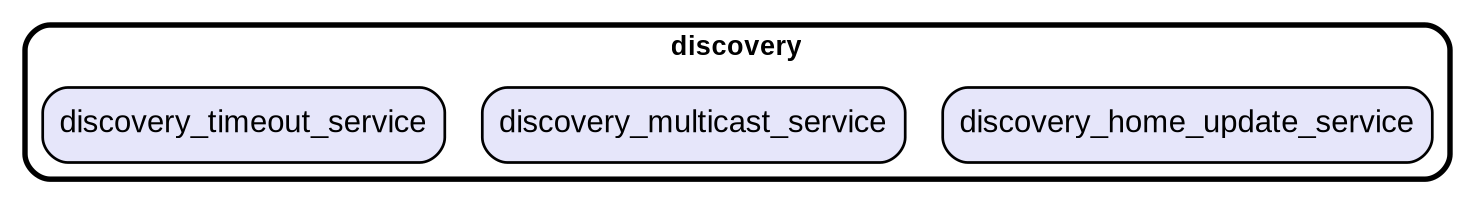 digraph "" {
  graph [style=rounded fontname="Arial Black" fontsize=13 penwidth=2.6];
  node [shape=rect style="filled,rounded" fontname=Arial fontsize=15 fillcolor=Lavender penwidth=1.3];
  edge [penwidth=1.3];
  "/discovery_home_update_service.dart" [label="discovery_home_update_service"];
  "/discovery_multicast_service.dart" [label="discovery_multicast_service"];
  "/discovery_timeout_service.dart" [label="discovery_timeout_service"];
  subgraph "cluster~" {
    label="discovery";
    "/discovery_home_update_service.dart";
    "/discovery_multicast_service.dart";
    "/discovery_timeout_service.dart";
  }
}

